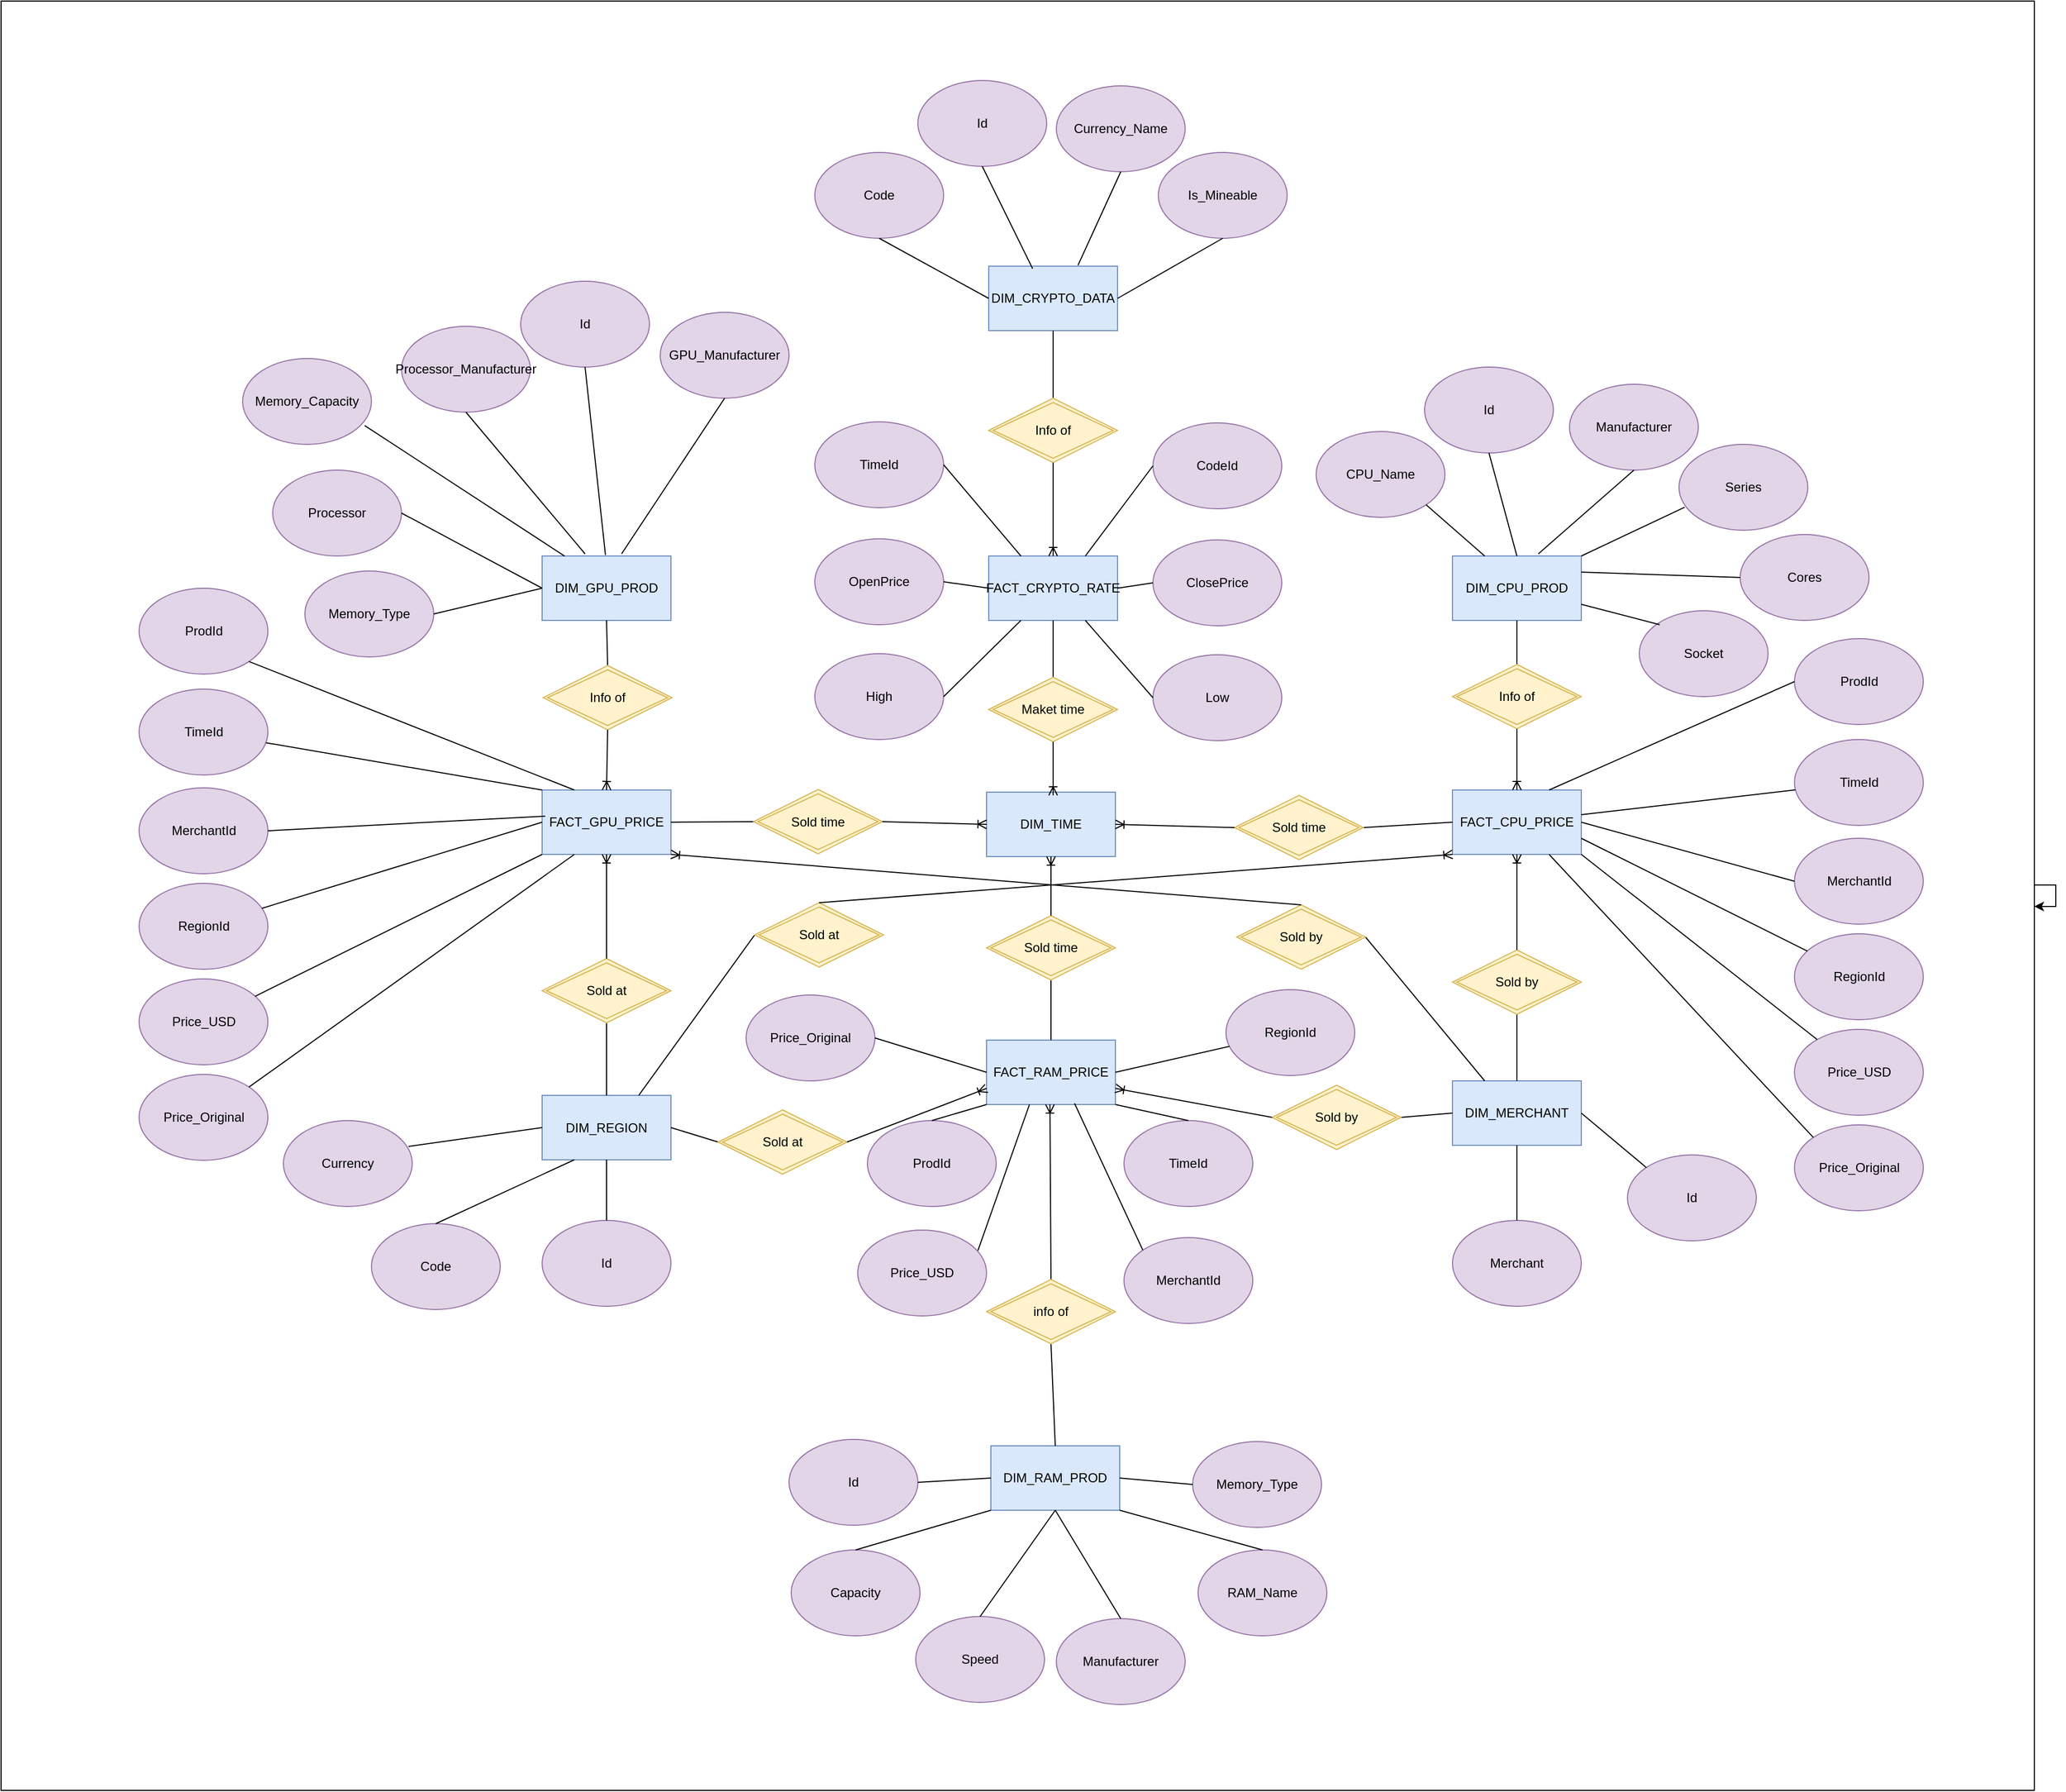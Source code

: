 <mxfile version="22.1.18" type="device">
  <diagram id="DqYzlufS6L05BAY4ZZaQ" name="Trang-1">
    <mxGraphModel dx="5430" dy="2600" grid="0" gridSize="10" guides="1" tooltips="1" connect="1" arrows="1" fold="1" page="1" pageScale="1" pageWidth="827" pageHeight="1169" math="0" shadow="0">
      <root>
        <mxCell id="0" />
        <mxCell id="1" parent="0" />
        <mxCell id="gobcyFSzfgee4W-6EVYG-338" value="" style="rounded=0;whiteSpace=wrap;html=1;" vertex="1" parent="1">
          <mxGeometry x="-2158" y="-495" width="1894" height="1667" as="geometry" />
        </mxCell>
        <mxCell id="gobcyFSzfgee4W-6EVYG-339" value="DIM_TIME" style="rounded=0;whiteSpace=wrap;html=1;fillColor=#dae8fc;strokeColor=#6c8ebf;" vertex="1" parent="1">
          <mxGeometry x="-1240" y="242" width="120" height="60" as="geometry" />
        </mxCell>
        <mxCell id="gobcyFSzfgee4W-6EVYG-340" value="FACT_CPU_PRICE" style="rounded=0;whiteSpace=wrap;html=1;fillColor=#dae8fc;strokeColor=#6c8ebf;" vertex="1" parent="1">
          <mxGeometry x="-806" y="240" width="120" height="60" as="geometry" />
        </mxCell>
        <mxCell id="gobcyFSzfgee4W-6EVYG-341" value="DIM_REGION" style="rounded=0;whiteSpace=wrap;html=1;fillColor=#dae8fc;strokeColor=#6c8ebf;" vertex="1" parent="1">
          <mxGeometry x="-1654" y="524.5" width="120" height="60" as="geometry" />
        </mxCell>
        <mxCell id="gobcyFSzfgee4W-6EVYG-342" value="DIM_CPU_PROD" style="rounded=0;whiteSpace=wrap;html=1;fillColor=#dae8fc;strokeColor=#6c8ebf;" vertex="1" parent="1">
          <mxGeometry x="-806" y="22" width="120" height="60" as="geometry" />
        </mxCell>
        <mxCell id="gobcyFSzfgee4W-6EVYG-343" value="FACT_GPU_PRICE" style="rounded=0;whiteSpace=wrap;html=1;fillColor=#dae8fc;strokeColor=#6c8ebf;" vertex="1" parent="1">
          <mxGeometry x="-1654" y="240" width="120" height="60" as="geometry" />
        </mxCell>
        <mxCell id="gobcyFSzfgee4W-6EVYG-344" value="DIM_GPU_PROD" style="rounded=0;whiteSpace=wrap;html=1;fillColor=#dae8fc;strokeColor=#6c8ebf;" vertex="1" parent="1">
          <mxGeometry x="-1654" y="22" width="120" height="60" as="geometry" />
        </mxCell>
        <mxCell id="gobcyFSzfgee4W-6EVYG-345" value="DIM_RAM_PROD" style="rounded=0;whiteSpace=wrap;html=1;fillColor=#dae8fc;strokeColor=#6c8ebf;" vertex="1" parent="1">
          <mxGeometry x="-1236" y="851" width="120" height="60" as="geometry" />
        </mxCell>
        <mxCell id="gobcyFSzfgee4W-6EVYG-346" value="FACT_RAM_PRICE" style="rounded=0;whiteSpace=wrap;html=1;fillColor=#dae8fc;strokeColor=#6c8ebf;" vertex="1" parent="1">
          <mxGeometry x="-1240" y="473" width="120" height="60" as="geometry" />
        </mxCell>
        <mxCell id="gobcyFSzfgee4W-6EVYG-347" value="DIM_MERCHANT" style="rounded=0;whiteSpace=wrap;html=1;fillColor=#dae8fc;strokeColor=#6c8ebf;" vertex="1" parent="1">
          <mxGeometry x="-806" y="511" width="120" height="60" as="geometry" />
        </mxCell>
        <mxCell id="gobcyFSzfgee4W-6EVYG-348" value="DIM_CRYPTO_DATA" style="rounded=0;whiteSpace=wrap;html=1;fillColor=#dae8fc;strokeColor=#6c8ebf;" vertex="1" parent="1">
          <mxGeometry x="-1238" y="-248" width="120" height="60" as="geometry" />
        </mxCell>
        <mxCell id="gobcyFSzfgee4W-6EVYG-349" value="FACT_CRYPTO_RATE" style="rounded=0;whiteSpace=wrap;html=1;fillColor=#dae8fc;strokeColor=#6c8ebf;" vertex="1" parent="1">
          <mxGeometry x="-1238" y="22" width="120" height="60" as="geometry" />
        </mxCell>
        <mxCell id="gobcyFSzfgee4W-6EVYG-350" value="ProdId" style="ellipse;whiteSpace=wrap;html=1;fillColor=#e1d5e7;strokeColor=#9673a6;" vertex="1" parent="1">
          <mxGeometry x="-1351" y="548" width="120" height="80" as="geometry" />
        </mxCell>
        <mxCell id="gobcyFSzfgee4W-6EVYG-351" value="TimeId" style="ellipse;whiteSpace=wrap;html=1;fillColor=#e1d5e7;strokeColor=#9673a6;" vertex="1" parent="1">
          <mxGeometry x="-1112" y="548" width="120" height="80" as="geometry" />
        </mxCell>
        <mxCell id="gobcyFSzfgee4W-6EVYG-352" value="Price_Original" style="ellipse;whiteSpace=wrap;html=1;fillColor=#e1d5e7;strokeColor=#9673a6;" vertex="1" parent="1">
          <mxGeometry x="-1464" y="431" width="120" height="80" as="geometry" />
        </mxCell>
        <mxCell id="gobcyFSzfgee4W-6EVYG-353" value="Price_USD" style="ellipse;whiteSpace=wrap;html=1;fillColor=#e1d5e7;strokeColor=#9673a6;" vertex="1" parent="1">
          <mxGeometry x="-1360" y="650" width="120" height="80" as="geometry" />
        </mxCell>
        <mxCell id="gobcyFSzfgee4W-6EVYG-354" value="MerchantId" style="ellipse;whiteSpace=wrap;html=1;fillColor=#e1d5e7;strokeColor=#9673a6;" vertex="1" parent="1">
          <mxGeometry x="-1112" y="657" width="120" height="80" as="geometry" />
        </mxCell>
        <mxCell id="gobcyFSzfgee4W-6EVYG-355" value="RegionId" style="ellipse;whiteSpace=wrap;html=1;fillColor=#e1d5e7;strokeColor=#9673a6;" vertex="1" parent="1">
          <mxGeometry x="-1017" y="426" width="120" height="80" as="geometry" />
        </mxCell>
        <mxCell id="gobcyFSzfgee4W-6EVYG-356" value="" style="endArrow=none;html=1;rounded=0;exitX=0.5;exitY=0;exitDx=0;exitDy=0;entryX=0;entryY=1;entryDx=0;entryDy=0;" edge="1" parent="1" source="gobcyFSzfgee4W-6EVYG-350" target="gobcyFSzfgee4W-6EVYG-346">
          <mxGeometry width="50" height="50" relative="1" as="geometry">
            <mxPoint x="-1280" y="559" as="sourcePoint" />
            <mxPoint x="-1230" y="509" as="targetPoint" />
          </mxGeometry>
        </mxCell>
        <mxCell id="gobcyFSzfgee4W-6EVYG-357" value="" style="endArrow=none;html=1;rounded=0;exitX=1;exitY=0.5;exitDx=0;exitDy=0;entryX=0;entryY=0.5;entryDx=0;entryDy=0;" edge="1" parent="1" source="gobcyFSzfgee4W-6EVYG-352" target="gobcyFSzfgee4W-6EVYG-346">
          <mxGeometry width="50" height="50" relative="1" as="geometry">
            <mxPoint x="-1281" y="558" as="sourcePoint" />
            <mxPoint x="-1230" y="543" as="targetPoint" />
          </mxGeometry>
        </mxCell>
        <mxCell id="gobcyFSzfgee4W-6EVYG-358" value="" style="endArrow=none;html=1;rounded=0;exitX=0.5;exitY=0;exitDx=0;exitDy=0;entryX=1;entryY=1;entryDx=0;entryDy=0;" edge="1" parent="1" source="gobcyFSzfgee4W-6EVYG-351" target="gobcyFSzfgee4W-6EVYG-346">
          <mxGeometry width="50" height="50" relative="1" as="geometry">
            <mxPoint x="-1271" y="568" as="sourcePoint" />
            <mxPoint x="-1220" y="553" as="targetPoint" />
          </mxGeometry>
        </mxCell>
        <mxCell id="gobcyFSzfgee4W-6EVYG-359" value="" style="endArrow=none;html=1;rounded=0;entryX=1;entryY=0.5;entryDx=0;entryDy=0;" edge="1" parent="1" source="gobcyFSzfgee4W-6EVYG-355" target="gobcyFSzfgee4W-6EVYG-346">
          <mxGeometry width="50" height="50" relative="1" as="geometry">
            <mxPoint x="-1261" y="578" as="sourcePoint" />
            <mxPoint x="-1210" y="563" as="targetPoint" />
          </mxGeometry>
        </mxCell>
        <mxCell id="gobcyFSzfgee4W-6EVYG-360" value="" style="endArrow=none;html=1;rounded=0;exitX=0.933;exitY=0.238;exitDx=0;exitDy=0;entryX=0.333;entryY=1;entryDx=0;entryDy=0;exitPerimeter=0;entryPerimeter=0;" edge="1" parent="1" source="gobcyFSzfgee4W-6EVYG-353" target="gobcyFSzfgee4W-6EVYG-346">
          <mxGeometry width="50" height="50" relative="1" as="geometry">
            <mxPoint x="-1251" y="588" as="sourcePoint" />
            <mxPoint x="-1200" y="573" as="targetPoint" />
          </mxGeometry>
        </mxCell>
        <mxCell id="gobcyFSzfgee4W-6EVYG-361" value="" style="endArrow=none;html=1;rounded=0;exitX=0;exitY=0;exitDx=0;exitDy=0;entryX=0.683;entryY=0.983;entryDx=0;entryDy=0;entryPerimeter=0;" edge="1" parent="1" source="gobcyFSzfgee4W-6EVYG-354" target="gobcyFSzfgee4W-6EVYG-346">
          <mxGeometry width="50" height="50" relative="1" as="geometry">
            <mxPoint x="-1241" y="598" as="sourcePoint" />
            <mxPoint x="-1190" y="583" as="targetPoint" />
          </mxGeometry>
        </mxCell>
        <mxCell id="gobcyFSzfgee4W-6EVYG-362" value="Id" style="ellipse;whiteSpace=wrap;html=1;fillColor=#e1d5e7;strokeColor=#9673a6;" vertex="1" parent="1">
          <mxGeometry x="-1424" y="845" width="120" height="80" as="geometry" />
        </mxCell>
        <mxCell id="gobcyFSzfgee4W-6EVYG-363" value="Capacity" style="ellipse;whiteSpace=wrap;html=1;fillColor=#e1d5e7;strokeColor=#9673a6;" vertex="1" parent="1">
          <mxGeometry x="-1422" y="948" width="120" height="80" as="geometry" />
        </mxCell>
        <mxCell id="gobcyFSzfgee4W-6EVYG-364" value="Speed" style="ellipse;whiteSpace=wrap;html=1;fillColor=#e1d5e7;strokeColor=#9673a6;" vertex="1" parent="1">
          <mxGeometry x="-1306" y="1010" width="120" height="80" as="geometry" />
        </mxCell>
        <mxCell id="gobcyFSzfgee4W-6EVYG-365" value="Manufacturer" style="ellipse;whiteSpace=wrap;html=1;fillColor=#e1d5e7;strokeColor=#9673a6;" vertex="1" parent="1">
          <mxGeometry x="-1175" y="1012" width="120" height="80" as="geometry" />
        </mxCell>
        <mxCell id="gobcyFSzfgee4W-6EVYG-366" value="Memory_Type" style="ellipse;whiteSpace=wrap;html=1;fillColor=#e1d5e7;strokeColor=#9673a6;" vertex="1" parent="1">
          <mxGeometry x="-1048" y="847" width="120" height="80" as="geometry" />
        </mxCell>
        <mxCell id="gobcyFSzfgee4W-6EVYG-367" value="RAM_Name" style="ellipse;whiteSpace=wrap;html=1;fillColor=#e1d5e7;strokeColor=#9673a6;" vertex="1" parent="1">
          <mxGeometry x="-1043" y="948" width="120" height="80" as="geometry" />
        </mxCell>
        <mxCell id="gobcyFSzfgee4W-6EVYG-368" value="" style="endArrow=none;html=1;rounded=0;exitX=1;exitY=0.5;exitDx=0;exitDy=0;entryX=0;entryY=0.5;entryDx=0;entryDy=0;" edge="1" parent="1" source="gobcyFSzfgee4W-6EVYG-362" target="gobcyFSzfgee4W-6EVYG-345">
          <mxGeometry width="50" height="50" relative="1" as="geometry">
            <mxPoint x="-1305" y="916" as="sourcePoint" />
            <mxPoint x="-1255" y="866" as="targetPoint" />
          </mxGeometry>
        </mxCell>
        <mxCell id="gobcyFSzfgee4W-6EVYG-369" value="" style="endArrow=none;html=1;rounded=0;exitX=1;exitY=0.5;exitDx=0;exitDy=0;entryX=0;entryY=0.5;entryDx=0;entryDy=0;" edge="1" parent="1" source="gobcyFSzfgee4W-6EVYG-345" target="gobcyFSzfgee4W-6EVYG-366">
          <mxGeometry width="50" height="50" relative="1" as="geometry">
            <mxPoint x="-1294" y="895" as="sourcePoint" />
            <mxPoint x="-1226" y="891" as="targetPoint" />
          </mxGeometry>
        </mxCell>
        <mxCell id="gobcyFSzfgee4W-6EVYG-370" value="" style="endArrow=none;html=1;rounded=0;exitX=1;exitY=1;exitDx=0;exitDy=0;entryX=0.5;entryY=0;entryDx=0;entryDy=0;" edge="1" parent="1" source="gobcyFSzfgee4W-6EVYG-345" target="gobcyFSzfgee4W-6EVYG-367">
          <mxGeometry width="50" height="50" relative="1" as="geometry">
            <mxPoint x="-1106" y="891" as="sourcePoint" />
            <mxPoint x="-1038" y="897" as="targetPoint" />
          </mxGeometry>
        </mxCell>
        <mxCell id="gobcyFSzfgee4W-6EVYG-371" value="" style="endArrow=none;html=1;rounded=0;exitX=0;exitY=1;exitDx=0;exitDy=0;entryX=0.5;entryY=0;entryDx=0;entryDy=0;" edge="1" parent="1" source="gobcyFSzfgee4W-6EVYG-345" target="gobcyFSzfgee4W-6EVYG-363">
          <mxGeometry width="50" height="50" relative="1" as="geometry">
            <mxPoint x="-1096" y="901" as="sourcePoint" />
            <mxPoint x="-1028" y="907" as="targetPoint" />
          </mxGeometry>
        </mxCell>
        <mxCell id="gobcyFSzfgee4W-6EVYG-372" value="" style="endArrow=none;html=1;rounded=0;exitX=0.5;exitY=0;exitDx=0;exitDy=0;entryX=0.5;entryY=1;entryDx=0;entryDy=0;" edge="1" parent="1" source="gobcyFSzfgee4W-6EVYG-364" target="gobcyFSzfgee4W-6EVYG-345">
          <mxGeometry width="50" height="50" relative="1" as="geometry">
            <mxPoint x="-1086" y="911" as="sourcePoint" />
            <mxPoint x="-1018" y="917" as="targetPoint" />
          </mxGeometry>
        </mxCell>
        <mxCell id="gobcyFSzfgee4W-6EVYG-373" value="" style="endArrow=none;html=1;rounded=0;exitX=0.5;exitY=1;exitDx=0;exitDy=0;entryX=0.5;entryY=0;entryDx=0;entryDy=0;" edge="1" parent="1" source="gobcyFSzfgee4W-6EVYG-345" target="gobcyFSzfgee4W-6EVYG-365">
          <mxGeometry width="50" height="50" relative="1" as="geometry">
            <mxPoint x="-1076" y="921" as="sourcePoint" />
            <mxPoint x="-1008" y="927" as="targetPoint" />
          </mxGeometry>
        </mxCell>
        <mxCell id="gobcyFSzfgee4W-6EVYG-374" value="" style="fontSize=12;html=1;endArrow=ERoneToMany;rounded=0;exitX=0.5;exitY=0;exitDx=0;exitDy=0;entryX=0.492;entryY=1;entryDx=0;entryDy=0;entryPerimeter=0;" edge="1" parent="1" source="gobcyFSzfgee4W-6EVYG-376" target="gobcyFSzfgee4W-6EVYG-346">
          <mxGeometry width="100" height="100" relative="1" as="geometry">
            <mxPoint x="-1181.5" y="684" as="sourcePoint" />
            <mxPoint x="-1181" y="539" as="targetPoint" />
          </mxGeometry>
        </mxCell>
        <mxCell id="gobcyFSzfgee4W-6EVYG-375" value="" style="endArrow=none;html=1;rounded=0;exitX=0.5;exitY=0;exitDx=0;exitDy=0;entryX=0.5;entryY=1;entryDx=0;entryDy=0;" edge="1" parent="1" source="gobcyFSzfgee4W-6EVYG-345" target="gobcyFSzfgee4W-6EVYG-376">
          <mxGeometry width="50" height="50" relative="1" as="geometry">
            <mxPoint x="-1294" y="895" as="sourcePoint" />
            <mxPoint x="-1181.5" y="764" as="targetPoint" />
          </mxGeometry>
        </mxCell>
        <mxCell id="gobcyFSzfgee4W-6EVYG-376" value="info of" style="shape=rhombus;double=1;perimeter=rhombusPerimeter;whiteSpace=wrap;html=1;align=center;fillColor=#fff2cc;strokeColor=#d6b656;" vertex="1" parent="1">
          <mxGeometry x="-1240" y="696" width="120" height="60" as="geometry" />
        </mxCell>
        <mxCell id="gobcyFSzfgee4W-6EVYG-377" value="Id" style="ellipse;whiteSpace=wrap;html=1;fillColor=#e1d5e7;strokeColor=#9673a6;" vertex="1" parent="1">
          <mxGeometry x="-643" y="580" width="120" height="80" as="geometry" />
        </mxCell>
        <mxCell id="gobcyFSzfgee4W-6EVYG-378" value="Merchant" style="ellipse;whiteSpace=wrap;html=1;fillColor=#e1d5e7;strokeColor=#9673a6;" vertex="1" parent="1">
          <mxGeometry x="-806" y="641" width="120" height="80" as="geometry" />
        </mxCell>
        <mxCell id="gobcyFSzfgee4W-6EVYG-379" value="Id" style="ellipse;whiteSpace=wrap;html=1;fillColor=#e1d5e7;strokeColor=#9673a6;" vertex="1" parent="1">
          <mxGeometry x="-1304" y="-421" width="120" height="80" as="geometry" />
        </mxCell>
        <mxCell id="gobcyFSzfgee4W-6EVYG-380" value="" style="endArrow=none;html=1;rounded=0;exitX=0.5;exitY=0;exitDx=0;exitDy=0;entryX=0.5;entryY=1;entryDx=0;entryDy=0;" edge="1" parent="1" source="gobcyFSzfgee4W-6EVYG-378" target="gobcyFSzfgee4W-6EVYG-347">
          <mxGeometry width="50" height="50" relative="1" as="geometry">
            <mxPoint x="-599" y="679" as="sourcePoint" />
            <mxPoint x="-663" y="542" as="targetPoint" />
          </mxGeometry>
        </mxCell>
        <mxCell id="gobcyFSzfgee4W-6EVYG-381" value="" style="endArrow=none;html=1;rounded=0;exitX=0;exitY=0;exitDx=0;exitDy=0;entryX=1;entryY=0.5;entryDx=0;entryDy=0;" edge="1" parent="1" source="gobcyFSzfgee4W-6EVYG-377" target="gobcyFSzfgee4W-6EVYG-347">
          <mxGeometry width="50" height="50" relative="1" as="geometry">
            <mxPoint x="-629" y="434" as="sourcePoint" />
            <mxPoint x="-693" y="297" as="targetPoint" />
          </mxGeometry>
        </mxCell>
        <mxCell id="gobcyFSzfgee4W-6EVYG-382" value="" style="endArrow=none;html=1;rounded=0;exitX=0;exitY=0.5;exitDx=0;exitDy=0;entryX=1;entryY=0.5;entryDx=0;entryDy=0;" edge="1" parent="1" source="gobcyFSzfgee4W-6EVYG-347" target="gobcyFSzfgee4W-6EVYG-383">
          <mxGeometry width="50" height="50" relative="1" as="geometry">
            <mxPoint x="-833" y="690" as="sourcePoint" />
            <mxPoint x="-837" y="595" as="targetPoint" />
          </mxGeometry>
        </mxCell>
        <mxCell id="gobcyFSzfgee4W-6EVYG-383" value="Sold by" style="shape=rhombus;double=1;perimeter=rhombusPerimeter;whiteSpace=wrap;html=1;align=center;fillColor=#fff2cc;strokeColor=#d6b656;" vertex="1" parent="1">
          <mxGeometry x="-974" y="515" width="120" height="60" as="geometry" />
        </mxCell>
        <mxCell id="gobcyFSzfgee4W-6EVYG-384" value="" style="fontSize=12;html=1;endArrow=ERoneToMany;rounded=0;exitX=0;exitY=0.5;exitDx=0;exitDy=0;entryX=1;entryY=0.75;entryDx=0;entryDy=0;" edge="1" parent="1" source="gobcyFSzfgee4W-6EVYG-383" target="gobcyFSzfgee4W-6EVYG-346">
          <mxGeometry width="100" height="100" relative="1" as="geometry">
            <mxPoint x="-1009" y="674" as="sourcePoint" />
            <mxPoint x="-1010" y="511" as="targetPoint" />
          </mxGeometry>
        </mxCell>
        <mxCell id="gobcyFSzfgee4W-6EVYG-385" value="" style="endArrow=none;html=1;rounded=0;exitX=0.5;exitY=0;exitDx=0;exitDy=0;entryX=0.5;entryY=1;entryDx=0;entryDy=0;" edge="1" parent="1" source="gobcyFSzfgee4W-6EVYG-347" target="gobcyFSzfgee4W-6EVYG-386">
          <mxGeometry width="50" height="50" relative="1" as="geometry">
            <mxPoint x="-703" y="486" as="sourcePoint" />
            <mxPoint x="-691" y="473" as="targetPoint" />
          </mxGeometry>
        </mxCell>
        <mxCell id="gobcyFSzfgee4W-6EVYG-386" value="Sold by" style="shape=rhombus;double=1;perimeter=rhombusPerimeter;whiteSpace=wrap;html=1;align=center;fillColor=#fff2cc;strokeColor=#d6b656;" vertex="1" parent="1">
          <mxGeometry x="-806" y="389" width="120" height="60" as="geometry" />
        </mxCell>
        <mxCell id="gobcyFSzfgee4W-6EVYG-387" value="" style="fontSize=12;html=1;endArrow=ERoneToMany;rounded=0;exitX=0.5;exitY=0;exitDx=0;exitDy=0;entryX=0.5;entryY=1;entryDx=0;entryDy=0;" edge="1" parent="1" source="gobcyFSzfgee4W-6EVYG-386" target="gobcyFSzfgee4W-6EVYG-340">
          <mxGeometry width="100" height="100" relative="1" as="geometry">
            <mxPoint x="-863" y="552" as="sourcePoint" />
            <mxPoint x="-974" y="396" as="targetPoint" />
          </mxGeometry>
        </mxCell>
        <mxCell id="gobcyFSzfgee4W-6EVYG-388" value="" style="endArrow=none;html=1;rounded=0;exitX=1;exitY=0.5;exitDx=0;exitDy=0;entryX=0;entryY=0.5;entryDx=0;entryDy=0;" edge="1" parent="1" source="gobcyFSzfgee4W-6EVYG-341" target="gobcyFSzfgee4W-6EVYG-389">
          <mxGeometry width="50" height="50" relative="1" as="geometry">
            <mxPoint x="-1491.5" y="648.5" as="sourcePoint" />
            <mxPoint x="-1383.5" y="607.5" as="targetPoint" />
          </mxGeometry>
        </mxCell>
        <mxCell id="gobcyFSzfgee4W-6EVYG-389" value="Sold at" style="shape=rhombus;double=1;perimeter=rhombusPerimeter;whiteSpace=wrap;html=1;align=center;fillColor=#fff2cc;strokeColor=#d6b656;" vertex="1" parent="1">
          <mxGeometry x="-1490" y="538" width="120" height="60" as="geometry" />
        </mxCell>
        <mxCell id="gobcyFSzfgee4W-6EVYG-390" value="" style="fontSize=12;html=1;endArrow=ERoneToMany;rounded=0;exitX=1;exitY=0.5;exitDx=0;exitDy=0;entryX=0;entryY=0.75;entryDx=0;entryDy=0;" edge="1" parent="1" source="gobcyFSzfgee4W-6EVYG-389" target="gobcyFSzfgee4W-6EVYG-346">
          <mxGeometry width="100" height="100" relative="1" as="geometry">
            <mxPoint x="-1555.5" y="686.5" as="sourcePoint" />
            <mxPoint x="-1191.5" y="611.5" as="targetPoint" />
          </mxGeometry>
        </mxCell>
        <mxCell id="gobcyFSzfgee4W-6EVYG-391" value="" style="endArrow=none;html=1;rounded=0;exitX=0.5;exitY=0;exitDx=0;exitDy=0;entryX=0.5;entryY=1;entryDx=0;entryDy=0;" edge="1" parent="1" source="gobcyFSzfgee4W-6EVYG-341" target="gobcyFSzfgee4W-6EVYG-392">
          <mxGeometry width="50" height="50" relative="1" as="geometry">
            <mxPoint x="-1660" y="416" as="sourcePoint" />
            <mxPoint x="-1503.5" y="468.5" as="targetPoint" />
          </mxGeometry>
        </mxCell>
        <mxCell id="gobcyFSzfgee4W-6EVYG-392" value="Sold at" style="shape=rhombus;double=1;perimeter=rhombusPerimeter;whiteSpace=wrap;html=1;align=center;fillColor=#fff2cc;strokeColor=#d6b656;" vertex="1" parent="1">
          <mxGeometry x="-1654" y="397" width="120" height="60" as="geometry" />
        </mxCell>
        <mxCell id="gobcyFSzfgee4W-6EVYG-393" value="" style="fontSize=12;html=1;endArrow=ERoneToMany;rounded=0;exitX=0.5;exitY=0;exitDx=0;exitDy=0;entryX=0.5;entryY=1;entryDx=0;entryDy=0;" edge="1" parent="1" source="gobcyFSzfgee4W-6EVYG-392" target="gobcyFSzfgee4W-6EVYG-343">
          <mxGeometry width="100" height="100" relative="1" as="geometry">
            <mxPoint x="-1675.5" y="547.5" as="sourcePoint" />
            <mxPoint x="-1360" y="379" as="targetPoint" />
          </mxGeometry>
        </mxCell>
        <mxCell id="gobcyFSzfgee4W-6EVYG-394" value="" style="endArrow=none;html=1;rounded=0;exitX=0.5;exitY=0;exitDx=0;exitDy=0;entryX=0.5;entryY=1;entryDx=0;entryDy=0;" edge="1" parent="1" source="gobcyFSzfgee4W-6EVYG-346" target="gobcyFSzfgee4W-6EVYG-395">
          <mxGeometry width="50" height="50" relative="1" as="geometry">
            <mxPoint x="-1157" y="483" as="sourcePoint" />
            <mxPoint x="-1209.5" y="408.5" as="targetPoint" />
          </mxGeometry>
        </mxCell>
        <mxCell id="gobcyFSzfgee4W-6EVYG-395" value="Sold time" style="shape=rhombus;double=1;perimeter=rhombusPerimeter;whiteSpace=wrap;html=1;align=center;fillColor=#fff2cc;strokeColor=#d6b656;" vertex="1" parent="1">
          <mxGeometry x="-1240" y="357" width="120" height="60" as="geometry" />
        </mxCell>
        <mxCell id="gobcyFSzfgee4W-6EVYG-396" value="" style="fontSize=12;html=1;endArrow=ERoneToMany;rounded=0;exitX=0.5;exitY=0;exitDx=0;exitDy=0;entryX=0.5;entryY=1;entryDx=0;entryDy=0;" edge="1" parent="1" source="gobcyFSzfgee4W-6EVYG-395" target="gobcyFSzfgee4W-6EVYG-339">
          <mxGeometry width="100" height="100" relative="1" as="geometry">
            <mxPoint x="-1381.5" y="487.5" as="sourcePoint" />
            <mxPoint x="-1300" y="272" as="targetPoint" />
          </mxGeometry>
        </mxCell>
        <mxCell id="gobcyFSzfgee4W-6EVYG-397" value="" style="endArrow=none;html=1;rounded=0;exitX=1;exitY=0.5;exitDx=0;exitDy=0;entryX=0;entryY=0.5;entryDx=0;entryDy=0;" edge="1" parent="1" source="gobcyFSzfgee4W-6EVYG-343" target="gobcyFSzfgee4W-6EVYG-398">
          <mxGeometry width="50" height="50" relative="1" as="geometry">
            <mxPoint x="-1397" y="355.5" as="sourcePoint" />
            <mxPoint x="-1426.5" y="291" as="targetPoint" />
          </mxGeometry>
        </mxCell>
        <mxCell id="gobcyFSzfgee4W-6EVYG-398" value="Sold time" style="shape=rhombus;double=1;perimeter=rhombusPerimeter;whiteSpace=wrap;html=1;align=center;fillColor=#fff2cc;strokeColor=#d6b656;" vertex="1" parent="1">
          <mxGeometry x="-1457" y="239.5" width="120" height="60" as="geometry" />
        </mxCell>
        <mxCell id="gobcyFSzfgee4W-6EVYG-399" value="" style="fontSize=12;html=1;endArrow=ERoneToMany;rounded=0;exitX=1;exitY=0.5;exitDx=0;exitDy=0;entryX=0;entryY=0.5;entryDx=0;entryDy=0;" edge="1" parent="1" source="gobcyFSzfgee4W-6EVYG-398" target="gobcyFSzfgee4W-6EVYG-339">
          <mxGeometry width="100" height="100" relative="1" as="geometry">
            <mxPoint x="-1598.5" y="370" as="sourcePoint" />
            <mxPoint x="-1397" y="184.5" as="targetPoint" />
          </mxGeometry>
        </mxCell>
        <mxCell id="gobcyFSzfgee4W-6EVYG-400" value="" style="endArrow=none;html=1;rounded=0;entryX=1;entryY=0.5;entryDx=0;entryDy=0;exitX=0;exitY=0.5;exitDx=0;exitDy=0;" edge="1" parent="1" source="gobcyFSzfgee4W-6EVYG-340" target="gobcyFSzfgee4W-6EVYG-401">
          <mxGeometry width="50" height="50" relative="1" as="geometry">
            <mxPoint x="-868" y="319" as="sourcePoint" />
            <mxPoint x="-970.5" y="296.5" as="targetPoint" />
          </mxGeometry>
        </mxCell>
        <mxCell id="gobcyFSzfgee4W-6EVYG-401" value="Sold time" style="shape=rhombus;double=1;perimeter=rhombusPerimeter;whiteSpace=wrap;html=1;align=center;fillColor=#fff2cc;strokeColor=#d6b656;" vertex="1" parent="1">
          <mxGeometry x="-1009" y="245" width="120" height="60" as="geometry" />
        </mxCell>
        <mxCell id="gobcyFSzfgee4W-6EVYG-402" value="" style="fontSize=12;html=1;endArrow=ERoneToMany;rounded=0;exitX=0;exitY=0.5;exitDx=0;exitDy=0;entryX=1;entryY=0.5;entryDx=0;entryDy=0;" edge="1" parent="1" source="gobcyFSzfgee4W-6EVYG-401" target="gobcyFSzfgee4W-6EVYG-339">
          <mxGeometry width="100" height="100" relative="1" as="geometry">
            <mxPoint x="-1142.5" y="375.5" as="sourcePoint" />
            <mxPoint x="-784" y="277.5" as="targetPoint" />
          </mxGeometry>
        </mxCell>
        <mxCell id="gobcyFSzfgee4W-6EVYG-403" value="" style="endArrow=none;html=1;rounded=0;exitX=0.5;exitY=1;exitDx=0;exitDy=0;entryX=0.5;entryY=0;entryDx=0;entryDy=0;" edge="1" parent="1" source="gobcyFSzfgee4W-6EVYG-349" target="gobcyFSzfgee4W-6EVYG-404">
          <mxGeometry width="50" height="50" relative="1" as="geometry">
            <mxPoint x="-1404" y="146.5" as="sourcePoint" />
            <mxPoint x="-1296.5" y="167.5" as="targetPoint" />
          </mxGeometry>
        </mxCell>
        <mxCell id="gobcyFSzfgee4W-6EVYG-404" value="Maket time" style="shape=rhombus;double=1;perimeter=rhombusPerimeter;whiteSpace=wrap;html=1;align=center;fillColor=#fff2cc;strokeColor=#d6b656;" vertex="1" parent="1">
          <mxGeometry x="-1238" y="135" width="120" height="60" as="geometry" />
        </mxCell>
        <mxCell id="gobcyFSzfgee4W-6EVYG-405" value="" style="fontSize=12;html=1;endArrow=ERoneToMany;rounded=0;exitX=0.5;exitY=1;exitDx=0;exitDy=0;entryX=0.5;entryY=0;entryDx=0;entryDy=0;" edge="1" parent="1" source="gobcyFSzfgee4W-6EVYG-404">
          <mxGeometry width="100" height="100" relative="1" as="geometry">
            <mxPoint x="-1468.5" y="246.5" as="sourcePoint" />
            <mxPoint x="-1178" y="245" as="targetPoint" />
          </mxGeometry>
        </mxCell>
        <mxCell id="gobcyFSzfgee4W-6EVYG-406" value="" style="endArrow=none;html=1;rounded=0;exitX=0.5;exitY=1;exitDx=0;exitDy=0;entryX=0.5;entryY=0;entryDx=0;entryDy=0;" edge="1" parent="1" source="gobcyFSzfgee4W-6EVYG-348" target="gobcyFSzfgee4W-6EVYG-407">
          <mxGeometry width="50" height="50" relative="1" as="geometry">
            <mxPoint x="-1181" y="-181" as="sourcePoint" />
            <mxPoint x="-1299.5" y="-95.5" as="targetPoint" />
          </mxGeometry>
        </mxCell>
        <mxCell id="gobcyFSzfgee4W-6EVYG-407" value="Info of" style="shape=rhombus;double=1;perimeter=rhombusPerimeter;whiteSpace=wrap;html=1;align=center;fillColor=#fff2cc;strokeColor=#d6b656;" vertex="1" parent="1">
          <mxGeometry x="-1238" y="-125" width="120" height="60" as="geometry" />
        </mxCell>
        <mxCell id="gobcyFSzfgee4W-6EVYG-408" value="" style="fontSize=12;html=1;endArrow=ERoneToMany;rounded=0;exitX=0.5;exitY=1;exitDx=0;exitDy=0;entryX=0.5;entryY=0;entryDx=0;entryDy=0;" edge="1" parent="1" source="gobcyFSzfgee4W-6EVYG-407" target="gobcyFSzfgee4W-6EVYG-349">
          <mxGeometry width="100" height="100" relative="1" as="geometry">
            <mxPoint x="-1471.5" y="-16.5" as="sourcePoint" />
            <mxPoint x="-1181" y="-18" as="targetPoint" />
          </mxGeometry>
        </mxCell>
        <mxCell id="gobcyFSzfgee4W-6EVYG-409" value="Cores" style="ellipse;whiteSpace=wrap;html=1;fillColor=#e1d5e7;strokeColor=#9673a6;" vertex="1" parent="1">
          <mxGeometry x="-538" y="2" width="120" height="80" as="geometry" />
        </mxCell>
        <mxCell id="gobcyFSzfgee4W-6EVYG-410" value="" style="endArrow=none;html=1;rounded=0;exitX=0.5;exitY=1;exitDx=0;exitDy=0;entryX=0.5;entryY=0;entryDx=0;entryDy=0;" edge="1" parent="1" source="gobcyFSzfgee4W-6EVYG-344" target="gobcyFSzfgee4W-6EVYG-411">
          <mxGeometry width="50" height="50" relative="1" as="geometry">
            <mxPoint x="-1459" y="-3" as="sourcePoint" />
            <mxPoint x="-1580.5" y="89.5" as="targetPoint" />
          </mxGeometry>
        </mxCell>
        <mxCell id="gobcyFSzfgee4W-6EVYG-411" value="Info of" style="shape=rhombus;double=1;perimeter=rhombusPerimeter;whiteSpace=wrap;html=1;align=center;fillColor=#fff2cc;strokeColor=#d6b656;" vertex="1" parent="1">
          <mxGeometry x="-1653" y="124" width="120" height="60" as="geometry" />
        </mxCell>
        <mxCell id="gobcyFSzfgee4W-6EVYG-412" value="" style="fontSize=12;html=1;endArrow=ERoneToMany;rounded=0;exitX=0.5;exitY=1;exitDx=0;exitDy=0;entryX=0.5;entryY=0;entryDx=0;entryDy=0;" edge="1" parent="1" source="gobcyFSzfgee4W-6EVYG-411" target="gobcyFSzfgee4W-6EVYG-343">
          <mxGeometry width="100" height="100" relative="1" as="geometry">
            <mxPoint x="-1752.5" y="168.5" as="sourcePoint" />
            <mxPoint x="-1459" y="207" as="targetPoint" />
          </mxGeometry>
        </mxCell>
        <mxCell id="gobcyFSzfgee4W-6EVYG-413" value="" style="endArrow=none;html=1;rounded=0;exitX=0.5;exitY=1;exitDx=0;exitDy=0;entryX=0.5;entryY=0;entryDx=0;entryDy=0;" edge="1" parent="1" source="gobcyFSzfgee4W-6EVYG-342" target="gobcyFSzfgee4W-6EVYG-414">
          <mxGeometry width="50" height="50" relative="1" as="geometry">
            <mxPoint x="-752" y="60" as="sourcePoint" />
            <mxPoint x="-873.5" y="152.5" as="targetPoint" />
          </mxGeometry>
        </mxCell>
        <mxCell id="gobcyFSzfgee4W-6EVYG-414" value="Info of" style="shape=rhombus;double=1;perimeter=rhombusPerimeter;whiteSpace=wrap;html=1;align=center;fillColor=#fff2cc;strokeColor=#d6b656;" vertex="1" parent="1">
          <mxGeometry x="-806" y="123" width="120" height="60" as="geometry" />
        </mxCell>
        <mxCell id="gobcyFSzfgee4W-6EVYG-415" value="" style="fontSize=12;html=1;endArrow=ERoneToMany;rounded=0;exitX=0.5;exitY=1;exitDx=0;exitDy=0;entryX=0.5;entryY=0;entryDx=0;entryDy=0;" edge="1" parent="1" source="gobcyFSzfgee4W-6EVYG-414" target="gobcyFSzfgee4W-6EVYG-340">
          <mxGeometry width="100" height="100" relative="1" as="geometry">
            <mxPoint x="-1045.5" y="231.5" as="sourcePoint" />
            <mxPoint x="-752" y="270" as="targetPoint" />
          </mxGeometry>
        </mxCell>
        <mxCell id="gobcyFSzfgee4W-6EVYG-416" value="Id" style="ellipse;whiteSpace=wrap;html=1;fillColor=#e1d5e7;strokeColor=#9673a6;" vertex="1" parent="1">
          <mxGeometry x="-1654" y="641" width="120" height="80" as="geometry" />
        </mxCell>
        <mxCell id="gobcyFSzfgee4W-6EVYG-417" value="" style="endArrow=none;html=1;rounded=0;exitX=0.5;exitY=1;exitDx=0;exitDy=0;entryX=0.5;entryY=0;entryDx=0;entryDy=0;" edge="1" parent="1" source="gobcyFSzfgee4W-6EVYG-341" target="gobcyFSzfgee4W-6EVYG-416">
          <mxGeometry width="50" height="50" relative="1" as="geometry">
            <mxPoint x="-1524" y="565" as="sourcePoint" />
            <mxPoint x="-1480" y="578" as="targetPoint" />
          </mxGeometry>
        </mxCell>
        <mxCell id="gobcyFSzfgee4W-6EVYG-418" value="Code" style="ellipse;whiteSpace=wrap;html=1;fillColor=#e1d5e7;strokeColor=#9673a6;" vertex="1" parent="1">
          <mxGeometry x="-1813" y="644" width="120" height="80" as="geometry" />
        </mxCell>
        <mxCell id="gobcyFSzfgee4W-6EVYG-419" value="" style="endArrow=none;html=1;rounded=0;exitX=0.25;exitY=1;exitDx=0;exitDy=0;entryX=0.5;entryY=0;entryDx=0;entryDy=0;" edge="1" parent="1" source="gobcyFSzfgee4W-6EVYG-341" target="gobcyFSzfgee4W-6EVYG-418">
          <mxGeometry width="50" height="50" relative="1" as="geometry">
            <mxPoint x="-1753" y="588" as="sourcePoint" />
            <mxPoint x="-1639" y="581" as="targetPoint" />
          </mxGeometry>
        </mxCell>
        <mxCell id="gobcyFSzfgee4W-6EVYG-420" value="Currency" style="ellipse;whiteSpace=wrap;html=1;fillColor=#e1d5e7;strokeColor=#9673a6;" vertex="1" parent="1">
          <mxGeometry x="-1895" y="548" width="120" height="80" as="geometry" />
        </mxCell>
        <mxCell id="gobcyFSzfgee4W-6EVYG-421" value="" style="endArrow=none;html=1;rounded=0;exitX=0;exitY=0.5;exitDx=0;exitDy=0;entryX=0.971;entryY=0.301;entryDx=0;entryDy=0;entryPerimeter=0;" edge="1" parent="1" source="gobcyFSzfgee4W-6EVYG-341" target="gobcyFSzfgee4W-6EVYG-420">
          <mxGeometry width="50" height="50" relative="1" as="geometry">
            <mxPoint x="-1898" y="552" as="sourcePoint" />
            <mxPoint x="-1784" y="545" as="targetPoint" />
          </mxGeometry>
        </mxCell>
        <mxCell id="gobcyFSzfgee4W-6EVYG-422" value="Processor_Manufacturer" style="ellipse;whiteSpace=wrap;html=1;fillColor=#e1d5e7;strokeColor=#9673a6;" vertex="1" parent="1">
          <mxGeometry x="-1785" y="-192" width="120" height="80" as="geometry" />
        </mxCell>
        <mxCell id="gobcyFSzfgee4W-6EVYG-423" value="Id" style="ellipse;whiteSpace=wrap;html=1;fillColor=#e1d5e7;strokeColor=#9673a6;" vertex="1" parent="1">
          <mxGeometry x="-1674" y="-234" width="120" height="80" as="geometry" />
        </mxCell>
        <mxCell id="gobcyFSzfgee4W-6EVYG-424" value="Memory_Capacity" style="ellipse;whiteSpace=wrap;html=1;fillColor=#e1d5e7;strokeColor=#9673a6;" vertex="1" parent="1">
          <mxGeometry x="-1933" y="-162" width="120" height="80" as="geometry" />
        </mxCell>
        <mxCell id="gobcyFSzfgee4W-6EVYG-425" value="GPU_Manufacturer" style="ellipse;whiteSpace=wrap;html=1;fillColor=#e1d5e7;strokeColor=#9673a6;" vertex="1" parent="1">
          <mxGeometry x="-1544" y="-205" width="120" height="80" as="geometry" />
        </mxCell>
        <mxCell id="gobcyFSzfgee4W-6EVYG-426" value="Processor" style="ellipse;whiteSpace=wrap;html=1;fillColor=#e1d5e7;strokeColor=#9673a6;" vertex="1" parent="1">
          <mxGeometry x="-1905" y="-58" width="120" height="80" as="geometry" />
        </mxCell>
        <mxCell id="gobcyFSzfgee4W-6EVYG-427" value="Memory_Type" style="ellipse;whiteSpace=wrap;html=1;fillColor=#e1d5e7;strokeColor=#9673a6;" vertex="1" parent="1">
          <mxGeometry x="-1875" y="36" width="120" height="80" as="geometry" />
        </mxCell>
        <mxCell id="gobcyFSzfgee4W-6EVYG-428" value="" style="endArrow=none;html=1;rounded=0;exitX=0.947;exitY=0.78;exitDx=0;exitDy=0;exitPerimeter=0;entryX=0.174;entryY=0.001;entryDx=0;entryDy=0;entryPerimeter=0;" edge="1" parent="1" source="gobcyFSzfgee4W-6EVYG-424" target="gobcyFSzfgee4W-6EVYG-344">
          <mxGeometry relative="1" as="geometry">
            <mxPoint x="-1694" y="-35" as="sourcePoint" />
            <mxPoint x="-1534" y="-35" as="targetPoint" />
          </mxGeometry>
        </mxCell>
        <mxCell id="gobcyFSzfgee4W-6EVYG-429" value="" style="endArrow=none;html=1;rounded=0;exitX=0.5;exitY=1;exitDx=0;exitDy=0;" edge="1" parent="1" source="gobcyFSzfgee4W-6EVYG-425">
          <mxGeometry relative="1" as="geometry">
            <mxPoint x="-1705" y="-60" as="sourcePoint" />
            <mxPoint x="-1580" y="20" as="targetPoint" />
          </mxGeometry>
        </mxCell>
        <mxCell id="gobcyFSzfgee4W-6EVYG-430" value="" style="endArrow=none;html=1;rounded=0;exitX=0.5;exitY=1;exitDx=0;exitDy=0;" edge="1" parent="1" source="gobcyFSzfgee4W-6EVYG-423">
          <mxGeometry relative="1" as="geometry">
            <mxPoint x="-1695" y="-50" as="sourcePoint" />
            <mxPoint x="-1595" y="21" as="targetPoint" />
          </mxGeometry>
        </mxCell>
        <mxCell id="gobcyFSzfgee4W-6EVYG-431" value="" style="endArrow=none;html=1;rounded=0;exitX=0.5;exitY=1;exitDx=0;exitDy=0;" edge="1" parent="1" source="gobcyFSzfgee4W-6EVYG-422">
          <mxGeometry relative="1" as="geometry">
            <mxPoint x="-1704" y="-103" as="sourcePoint" />
            <mxPoint x="-1614" y="20" as="targetPoint" />
          </mxGeometry>
        </mxCell>
        <mxCell id="gobcyFSzfgee4W-6EVYG-432" value="" style="endArrow=none;html=1;rounded=0;exitX=1;exitY=0.5;exitDx=0;exitDy=0;entryX=0;entryY=0.5;entryDx=0;entryDy=0;" edge="1" parent="1" source="gobcyFSzfgee4W-6EVYG-426" target="gobcyFSzfgee4W-6EVYG-344">
          <mxGeometry relative="1" as="geometry">
            <mxPoint x="-1809" y="-90" as="sourcePoint" />
            <mxPoint x="-1623" y="32" as="targetPoint" />
          </mxGeometry>
        </mxCell>
        <mxCell id="gobcyFSzfgee4W-6EVYG-433" value="" style="endArrow=none;html=1;rounded=0;exitX=1;exitY=0.5;exitDx=0;exitDy=0;entryX=0;entryY=0.5;entryDx=0;entryDy=0;" edge="1" parent="1" source="gobcyFSzfgee4W-6EVYG-427" target="gobcyFSzfgee4W-6EVYG-344">
          <mxGeometry relative="1" as="geometry">
            <mxPoint x="-1775" y="-8" as="sourcePoint" />
            <mxPoint x="-1644" y="62" as="targetPoint" />
          </mxGeometry>
        </mxCell>
        <mxCell id="gobcyFSzfgee4W-6EVYG-434" value="CPU_Name" style="ellipse;whiteSpace=wrap;html=1;fillColor=#e1d5e7;strokeColor=#9673a6;" vertex="1" parent="1">
          <mxGeometry x="-933" y="-94" width="120" height="80" as="geometry" />
        </mxCell>
        <mxCell id="gobcyFSzfgee4W-6EVYG-435" value="Series" style="ellipse;whiteSpace=wrap;html=1;fillColor=#e1d5e7;strokeColor=#9673a6;" vertex="1" parent="1">
          <mxGeometry x="-595" y="-82" width="120" height="80" as="geometry" />
        </mxCell>
        <mxCell id="gobcyFSzfgee4W-6EVYG-436" value="Manufacturer" style="ellipse;whiteSpace=wrap;html=1;fillColor=#e1d5e7;strokeColor=#9673a6;" vertex="1" parent="1">
          <mxGeometry x="-697" y="-138" width="120" height="80" as="geometry" />
        </mxCell>
        <mxCell id="gobcyFSzfgee4W-6EVYG-437" value="Id" style="ellipse;whiteSpace=wrap;html=1;fillColor=#e1d5e7;strokeColor=#9673a6;" vertex="1" parent="1">
          <mxGeometry x="-832" y="-154" width="120" height="80" as="geometry" />
        </mxCell>
        <mxCell id="gobcyFSzfgee4W-6EVYG-438" value="Socket" style="ellipse;whiteSpace=wrap;html=1;fillColor=#e1d5e7;strokeColor=#9673a6;" vertex="1" parent="1">
          <mxGeometry x="-632" y="73" width="120" height="80" as="geometry" />
        </mxCell>
        <mxCell id="gobcyFSzfgee4W-6EVYG-439" value="" style="endArrow=none;html=1;rounded=0;exitX=1;exitY=1;exitDx=0;exitDy=0;entryX=0.25;entryY=0;entryDx=0;entryDy=0;" edge="1" parent="1" source="gobcyFSzfgee4W-6EVYG-434" target="gobcyFSzfgee4W-6EVYG-342">
          <mxGeometry relative="1" as="geometry">
            <mxPoint x="-812" y="-13" as="sourcePoint" />
            <mxPoint x="-652" y="-13" as="targetPoint" />
          </mxGeometry>
        </mxCell>
        <mxCell id="gobcyFSzfgee4W-6EVYG-440" value="" style="endArrow=none;html=1;rounded=0;exitX=0.5;exitY=1;exitDx=0;exitDy=0;entryX=0.5;entryY=0;entryDx=0;entryDy=0;" edge="1" parent="1" source="gobcyFSzfgee4W-6EVYG-437" target="gobcyFSzfgee4W-6EVYG-342">
          <mxGeometry relative="1" as="geometry">
            <mxPoint x="-863" y="-4" as="sourcePoint" />
            <mxPoint x="-763" y="20" as="targetPoint" />
          </mxGeometry>
        </mxCell>
        <mxCell id="gobcyFSzfgee4W-6EVYG-441" value="" style="endArrow=none;html=1;rounded=0;exitX=0.5;exitY=1;exitDx=0;exitDy=0;" edge="1" parent="1" source="gobcyFSzfgee4W-6EVYG-436">
          <mxGeometry relative="1" as="geometry">
            <mxPoint x="-853" y="6" as="sourcePoint" />
            <mxPoint x="-726" y="20" as="targetPoint" />
          </mxGeometry>
        </mxCell>
        <mxCell id="gobcyFSzfgee4W-6EVYG-442" value="" style="endArrow=none;html=1;rounded=0;exitX=0.044;exitY=0.732;exitDx=0;exitDy=0;entryX=1;entryY=0;entryDx=0;entryDy=0;exitPerimeter=0;" edge="1" parent="1" source="gobcyFSzfgee4W-6EVYG-435" target="gobcyFSzfgee4W-6EVYG-342">
          <mxGeometry relative="1" as="geometry">
            <mxPoint x="-843" y="16" as="sourcePoint" />
            <mxPoint x="-776" y="82" as="targetPoint" />
          </mxGeometry>
        </mxCell>
        <mxCell id="gobcyFSzfgee4W-6EVYG-443" value="" style="endArrow=none;html=1;rounded=0;exitX=0;exitY=0.5;exitDx=0;exitDy=0;entryX=1;entryY=0.25;entryDx=0;entryDy=0;" edge="1" parent="1" source="gobcyFSzfgee4W-6EVYG-409" target="gobcyFSzfgee4W-6EVYG-342">
          <mxGeometry relative="1" as="geometry">
            <mxPoint x="-833" y="26" as="sourcePoint" />
            <mxPoint x="-766" y="92" as="targetPoint" />
          </mxGeometry>
        </mxCell>
        <mxCell id="gobcyFSzfgee4W-6EVYG-444" value="" style="endArrow=none;html=1;rounded=0;entryX=1;entryY=0.75;entryDx=0;entryDy=0;" edge="1" parent="1" target="gobcyFSzfgee4W-6EVYG-342">
          <mxGeometry relative="1" as="geometry">
            <mxPoint x="-613" y="86" as="sourcePoint" />
            <mxPoint x="-756" y="102" as="targetPoint" />
          </mxGeometry>
        </mxCell>
        <mxCell id="gobcyFSzfgee4W-6EVYG-445" value="ProdId" style="ellipse;whiteSpace=wrap;html=1;fillColor=#e1d5e7;strokeColor=#9673a6;" vertex="1" parent="1">
          <mxGeometry x="-487.44" y="99" width="120" height="80" as="geometry" />
        </mxCell>
        <mxCell id="gobcyFSzfgee4W-6EVYG-446" value="TimeId" style="ellipse;whiteSpace=wrap;html=1;fillColor=#e1d5e7;strokeColor=#9673a6;" vertex="1" parent="1">
          <mxGeometry x="-487.44" y="193" width="120" height="80" as="geometry" />
        </mxCell>
        <mxCell id="gobcyFSzfgee4W-6EVYG-447" value="Price_Original" style="ellipse;whiteSpace=wrap;html=1;fillColor=#e1d5e7;strokeColor=#9673a6;" vertex="1" parent="1">
          <mxGeometry x="-487.44" y="552" width="120" height="80" as="geometry" />
        </mxCell>
        <mxCell id="gobcyFSzfgee4W-6EVYG-448" value="Price_USD" style="ellipse;whiteSpace=wrap;html=1;fillColor=#e1d5e7;strokeColor=#9673a6;" vertex="1" parent="1">
          <mxGeometry x="-487.44" y="463" width="120" height="80" as="geometry" />
        </mxCell>
        <mxCell id="gobcyFSzfgee4W-6EVYG-449" value="MerchantId" style="ellipse;whiteSpace=wrap;html=1;fillColor=#e1d5e7;strokeColor=#9673a6;" vertex="1" parent="1">
          <mxGeometry x="-487.44" y="285" width="120" height="80" as="geometry" />
        </mxCell>
        <mxCell id="gobcyFSzfgee4W-6EVYG-450" value="RegionId" style="ellipse;whiteSpace=wrap;html=1;fillColor=#e1d5e7;strokeColor=#9673a6;" vertex="1" parent="1">
          <mxGeometry x="-487.44" y="374" width="120" height="80" as="geometry" />
        </mxCell>
        <mxCell id="gobcyFSzfgee4W-6EVYG-451" value="" style="endArrow=none;html=1;rounded=0;exitX=0;exitY=0.5;exitDx=0;exitDy=0;entryX=0.75;entryY=0;entryDx=0;entryDy=0;" edge="1" parent="1" source="gobcyFSzfgee4W-6EVYG-445" target="gobcyFSzfgee4W-6EVYG-340">
          <mxGeometry width="50" height="50" relative="1" as="geometry">
            <mxPoint x="-260" y="247" as="sourcePoint" />
            <mxPoint x="-220" y="221" as="targetPoint" />
          </mxGeometry>
        </mxCell>
        <mxCell id="gobcyFSzfgee4W-6EVYG-452" value="" style="endArrow=none;html=1;rounded=0;exitX=0;exitY=0;exitDx=0;exitDy=0;entryX=0.75;entryY=1;entryDx=0;entryDy=0;" edge="1" parent="1" source="gobcyFSzfgee4W-6EVYG-447" target="gobcyFSzfgee4W-6EVYG-340">
          <mxGeometry width="50" height="50" relative="1" as="geometry">
            <mxPoint x="-312.44" y="256" as="sourcePoint" />
            <mxPoint x="-776.56" y="308.26" as="targetPoint" />
          </mxGeometry>
        </mxCell>
        <mxCell id="gobcyFSzfgee4W-6EVYG-453" value="" style="endArrow=none;html=1;rounded=0;" edge="1" parent="1" source="gobcyFSzfgee4W-6EVYG-446" target="gobcyFSzfgee4W-6EVYG-340">
          <mxGeometry width="50" height="50" relative="1" as="geometry">
            <mxPoint x="-251" y="256" as="sourcePoint" />
            <mxPoint x="-100" y="221" as="targetPoint" />
          </mxGeometry>
        </mxCell>
        <mxCell id="gobcyFSzfgee4W-6EVYG-454" value="" style="endArrow=none;html=1;rounded=0;entryX=1;entryY=0.75;entryDx=0;entryDy=0;" edge="1" parent="1" source="gobcyFSzfgee4W-6EVYG-450" target="gobcyFSzfgee4W-6EVYG-340">
          <mxGeometry width="50" height="50" relative="1" as="geometry">
            <mxPoint x="-241" y="266" as="sourcePoint" />
            <mxPoint x="-100" y="191" as="targetPoint" />
          </mxGeometry>
        </mxCell>
        <mxCell id="gobcyFSzfgee4W-6EVYG-455" value="" style="endArrow=none;html=1;rounded=0;entryX=1;entryY=1;entryDx=0;entryDy=0;" edge="1" parent="1" source="gobcyFSzfgee4W-6EVYG-448" target="gobcyFSzfgee4W-6EVYG-340">
          <mxGeometry width="50" height="50" relative="1" as="geometry">
            <mxPoint x="-231" y="276" as="sourcePoint" />
            <mxPoint x="-180" y="221" as="targetPoint" />
          </mxGeometry>
        </mxCell>
        <mxCell id="gobcyFSzfgee4W-6EVYG-456" value="" style="endArrow=none;html=1;rounded=0;exitX=0;exitY=0.5;exitDx=0;exitDy=0;entryX=1;entryY=0.5;entryDx=0;entryDy=0;" edge="1" parent="1" source="gobcyFSzfgee4W-6EVYG-449" target="gobcyFSzfgee4W-6EVYG-340">
          <mxGeometry width="50" height="50" relative="1" as="geometry">
            <mxPoint x="-221" y="286" as="sourcePoint" />
            <mxPoint x="-138" y="220" as="targetPoint" />
          </mxGeometry>
        </mxCell>
        <mxCell id="gobcyFSzfgee4W-6EVYG-457" value="ProdId" style="ellipse;whiteSpace=wrap;html=1;fillColor=#e1d5e7;strokeColor=#9673a6;" vertex="1" parent="1">
          <mxGeometry x="-2029.44" y="52" width="120" height="80" as="geometry" />
        </mxCell>
        <mxCell id="gobcyFSzfgee4W-6EVYG-458" value="TimeId" style="ellipse;whiteSpace=wrap;html=1;fillColor=#e1d5e7;strokeColor=#9673a6;" vertex="1" parent="1">
          <mxGeometry x="-2029.44" y="146" width="120" height="80" as="geometry" />
        </mxCell>
        <mxCell id="gobcyFSzfgee4W-6EVYG-459" value="Price_Original" style="ellipse;whiteSpace=wrap;html=1;fillColor=#e1d5e7;strokeColor=#9673a6;" vertex="1" parent="1">
          <mxGeometry x="-2029.44" y="505" width="120" height="80" as="geometry" />
        </mxCell>
        <mxCell id="gobcyFSzfgee4W-6EVYG-460" value="Price_USD" style="ellipse;whiteSpace=wrap;html=1;fillColor=#e1d5e7;strokeColor=#9673a6;" vertex="1" parent="1">
          <mxGeometry x="-2029.44" y="416" width="120" height="80" as="geometry" />
        </mxCell>
        <mxCell id="gobcyFSzfgee4W-6EVYG-461" value="MerchantId" style="ellipse;whiteSpace=wrap;html=1;fillColor=#e1d5e7;strokeColor=#9673a6;" vertex="1" parent="1">
          <mxGeometry x="-2029.44" y="238" width="120" height="80" as="geometry" />
        </mxCell>
        <mxCell id="gobcyFSzfgee4W-6EVYG-462" value="RegionId" style="ellipse;whiteSpace=wrap;html=1;fillColor=#e1d5e7;strokeColor=#9673a6;" vertex="1" parent="1">
          <mxGeometry x="-2029.44" y="327" width="120" height="80" as="geometry" />
        </mxCell>
        <mxCell id="gobcyFSzfgee4W-6EVYG-463" value="" style="endArrow=none;html=1;rounded=0;exitX=1;exitY=1;exitDx=0;exitDy=0;entryX=0.25;entryY=0;entryDx=0;entryDy=0;" edge="1" parent="1" source="gobcyFSzfgee4W-6EVYG-457" target="gobcyFSzfgee4W-6EVYG-343">
          <mxGeometry width="50" height="50" relative="1" as="geometry">
            <mxPoint x="-1802" y="200" as="sourcePoint" />
            <mxPoint x="-2258" y="193" as="targetPoint" />
          </mxGeometry>
        </mxCell>
        <mxCell id="gobcyFSzfgee4W-6EVYG-464" value="" style="endArrow=none;html=1;rounded=0;exitX=1;exitY=0;exitDx=0;exitDy=0;entryX=0.25;entryY=1;entryDx=0;entryDy=0;" edge="1" parent="1" source="gobcyFSzfgee4W-6EVYG-459" target="gobcyFSzfgee4W-6EVYG-343">
          <mxGeometry width="50" height="50" relative="1" as="geometry">
            <mxPoint x="-1854.44" y="209" as="sourcePoint" />
            <mxPoint x="-2258" y="253" as="targetPoint" />
          </mxGeometry>
        </mxCell>
        <mxCell id="gobcyFSzfgee4W-6EVYG-465" value="" style="endArrow=none;html=1;rounded=0;entryX=0;entryY=0;entryDx=0;entryDy=0;" edge="1" parent="1" source="gobcyFSzfgee4W-6EVYG-458" target="gobcyFSzfgee4W-6EVYG-343">
          <mxGeometry width="50" height="50" relative="1" as="geometry">
            <mxPoint x="-1793" y="209" as="sourcePoint" />
            <mxPoint x="-2228" y="216" as="targetPoint" />
          </mxGeometry>
        </mxCell>
        <mxCell id="gobcyFSzfgee4W-6EVYG-466" value="" style="endArrow=none;html=1;rounded=0;entryX=0;entryY=0.5;entryDx=0;entryDy=0;" edge="1" parent="1" source="gobcyFSzfgee4W-6EVYG-462" target="gobcyFSzfgee4W-6EVYG-343">
          <mxGeometry width="50" height="50" relative="1" as="geometry">
            <mxPoint x="-1783" y="219" as="sourcePoint" />
            <mxPoint x="-2228" y="238" as="targetPoint" />
          </mxGeometry>
        </mxCell>
        <mxCell id="gobcyFSzfgee4W-6EVYG-467" value="" style="endArrow=none;html=1;rounded=0;entryX=0;entryY=1;entryDx=0;entryDy=0;" edge="1" parent="1" source="gobcyFSzfgee4W-6EVYG-460" target="gobcyFSzfgee4W-6EVYG-343">
          <mxGeometry width="50" height="50" relative="1" as="geometry">
            <mxPoint x="-1773" y="229" as="sourcePoint" />
            <mxPoint x="-2228" y="253" as="targetPoint" />
          </mxGeometry>
        </mxCell>
        <mxCell id="gobcyFSzfgee4W-6EVYG-468" value="" style="endArrow=none;html=1;rounded=0;exitX=1;exitY=0.5;exitDx=0;exitDy=0;entryX=0.024;entryY=0.406;entryDx=0;entryDy=0;entryPerimeter=0;" edge="1" parent="1" source="gobcyFSzfgee4W-6EVYG-461" target="gobcyFSzfgee4W-6EVYG-343">
          <mxGeometry width="50" height="50" relative="1" as="geometry">
            <mxPoint x="-1763" y="239" as="sourcePoint" />
            <mxPoint x="-2228" y="223" as="targetPoint" />
          </mxGeometry>
        </mxCell>
        <mxCell id="gobcyFSzfgee4W-6EVYG-469" value="Code" style="ellipse;whiteSpace=wrap;html=1;fillColor=#e1d5e7;strokeColor=#9673a6;" vertex="1" parent="1">
          <mxGeometry x="-1400" y="-354" width="120" height="80" as="geometry" />
        </mxCell>
        <mxCell id="gobcyFSzfgee4W-6EVYG-470" value="Currency_Name" style="ellipse;whiteSpace=wrap;html=1;fillColor=#e1d5e7;strokeColor=#9673a6;" vertex="1" parent="1">
          <mxGeometry x="-1175" y="-416" width="120" height="80" as="geometry" />
        </mxCell>
        <mxCell id="gobcyFSzfgee4W-6EVYG-471" value="Is_Mineable" style="ellipse;whiteSpace=wrap;html=1;fillColor=#e1d5e7;strokeColor=#9673a6;" vertex="1" parent="1">
          <mxGeometry x="-1080" y="-354" width="120" height="80" as="geometry" />
        </mxCell>
        <mxCell id="gobcyFSzfgee4W-6EVYG-472" value="" style="endArrow=none;html=1;rounded=0;exitX=0.5;exitY=1;exitDx=0;exitDy=0;entryX=0.341;entryY=0.039;entryDx=0;entryDy=0;entryPerimeter=0;" edge="1" parent="1" source="gobcyFSzfgee4W-6EVYG-379" target="gobcyFSzfgee4W-6EVYG-348">
          <mxGeometry relative="1" as="geometry">
            <mxPoint x="-1240" y="-319" as="sourcePoint" />
            <mxPoint x="-1173" y="-316" as="targetPoint" />
          </mxGeometry>
        </mxCell>
        <mxCell id="gobcyFSzfgee4W-6EVYG-473" value="" style="endArrow=none;html=1;rounded=0;exitX=0.5;exitY=1;exitDx=0;exitDy=0;entryX=0.693;entryY=-0.014;entryDx=0;entryDy=0;entryPerimeter=0;" edge="1" parent="1" source="gobcyFSzfgee4W-6EVYG-470" target="gobcyFSzfgee4W-6EVYG-348">
          <mxGeometry relative="1" as="geometry">
            <mxPoint x="-1260" y="-356" as="sourcePoint" />
            <mxPoint x="-1184" y="-236" as="targetPoint" />
          </mxGeometry>
        </mxCell>
        <mxCell id="gobcyFSzfgee4W-6EVYG-474" value="" style="endArrow=none;html=1;rounded=0;exitX=0.5;exitY=1;exitDx=0;exitDy=0;entryX=0;entryY=0.5;entryDx=0;entryDy=0;" edge="1" parent="1" source="gobcyFSzfgee4W-6EVYG-469" target="gobcyFSzfgee4W-6EVYG-348">
          <mxGeometry relative="1" as="geometry">
            <mxPoint x="-1260" y="-356" as="sourcePoint" />
            <mxPoint x="-1187" y="-236" as="targetPoint" />
          </mxGeometry>
        </mxCell>
        <mxCell id="gobcyFSzfgee4W-6EVYG-475" value="" style="endArrow=none;html=1;rounded=0;exitX=0.5;exitY=1;exitDx=0;exitDy=0;entryX=1;entryY=0.5;entryDx=0;entryDy=0;" edge="1" parent="1" source="gobcyFSzfgee4W-6EVYG-471" target="gobcyFSzfgee4W-6EVYG-348">
          <mxGeometry relative="1" as="geometry">
            <mxPoint x="-1250" y="-346" as="sourcePoint" />
            <mxPoint x="-1177" y="-226" as="targetPoint" />
          </mxGeometry>
        </mxCell>
        <mxCell id="gobcyFSzfgee4W-6EVYG-476" value="TimeId" style="ellipse;whiteSpace=wrap;html=1;fillColor=#e1d5e7;strokeColor=#9673a6;" vertex="1" parent="1">
          <mxGeometry x="-1400" y="-103" width="120" height="80" as="geometry" />
        </mxCell>
        <mxCell id="gobcyFSzfgee4W-6EVYG-477" value="High" style="ellipse;whiteSpace=wrap;html=1;fillColor=#e1d5e7;strokeColor=#9673a6;" vertex="1" parent="1">
          <mxGeometry x="-1400" y="113" width="120" height="80" as="geometry" />
        </mxCell>
        <mxCell id="gobcyFSzfgee4W-6EVYG-478" value="OpenPrice" style="ellipse;whiteSpace=wrap;html=1;fillColor=#e1d5e7;strokeColor=#9673a6;" vertex="1" parent="1">
          <mxGeometry x="-1400" y="6" width="120" height="80" as="geometry" />
        </mxCell>
        <mxCell id="gobcyFSzfgee4W-6EVYG-479" value="CodeId" style="ellipse;whiteSpace=wrap;html=1;fillColor=#e1d5e7;strokeColor=#9673a6;" vertex="1" parent="1">
          <mxGeometry x="-1085" y="-102" width="120" height="80" as="geometry" />
        </mxCell>
        <mxCell id="gobcyFSzfgee4W-6EVYG-480" value="Low" style="ellipse;whiteSpace=wrap;html=1;fillColor=#e1d5e7;strokeColor=#9673a6;" vertex="1" parent="1">
          <mxGeometry x="-1085" y="114" width="120" height="80" as="geometry" />
        </mxCell>
        <mxCell id="gobcyFSzfgee4W-6EVYG-481" value="ClosePrice" style="ellipse;whiteSpace=wrap;html=1;fillColor=#e1d5e7;strokeColor=#9673a6;" vertex="1" parent="1">
          <mxGeometry x="-1085" y="7" width="120" height="80" as="geometry" />
        </mxCell>
        <mxCell id="gobcyFSzfgee4W-6EVYG-482" value="" style="endArrow=none;html=1;rounded=0;exitX=1;exitY=0.5;exitDx=0;exitDy=0;entryX=0;entryY=0.5;entryDx=0;entryDy=0;" edge="1" parent="1" source="gobcyFSzfgee4W-6EVYG-349" target="gobcyFSzfgee4W-6EVYG-481">
          <mxGeometry relative="1" as="geometry">
            <mxPoint x="-821" y="-16" as="sourcePoint" />
            <mxPoint x="-1090" y="49" as="targetPoint" />
          </mxGeometry>
        </mxCell>
        <mxCell id="gobcyFSzfgee4W-6EVYG-483" value="" style="endArrow=none;html=1;rounded=0;exitX=0.75;exitY=0;exitDx=0;exitDy=0;entryX=0;entryY=0.5;entryDx=0;entryDy=0;" edge="1" parent="1" source="gobcyFSzfgee4W-6EVYG-349" target="gobcyFSzfgee4W-6EVYG-479">
          <mxGeometry relative="1" as="geometry">
            <mxPoint x="-1108" y="62" as="sourcePoint" />
            <mxPoint x="-1075" y="57" as="targetPoint" />
          </mxGeometry>
        </mxCell>
        <mxCell id="gobcyFSzfgee4W-6EVYG-484" value="" style="endArrow=none;html=1;rounded=0;exitX=0.25;exitY=0;exitDx=0;exitDy=0;entryX=1;entryY=0.5;entryDx=0;entryDy=0;" edge="1" parent="1" source="gobcyFSzfgee4W-6EVYG-349" target="gobcyFSzfgee4W-6EVYG-476">
          <mxGeometry relative="1" as="geometry">
            <mxPoint x="-1138" y="32" as="sourcePoint" />
            <mxPoint x="-1075" y="-52" as="targetPoint" />
          </mxGeometry>
        </mxCell>
        <mxCell id="gobcyFSzfgee4W-6EVYG-485" value="" style="endArrow=none;html=1;rounded=0;exitX=0;exitY=0.5;exitDx=0;exitDy=0;entryX=1;entryY=0.5;entryDx=0;entryDy=0;" edge="1" parent="1" source="gobcyFSzfgee4W-6EVYG-349" target="gobcyFSzfgee4W-6EVYG-478">
          <mxGeometry relative="1" as="geometry">
            <mxPoint x="-1128" y="42" as="sourcePoint" />
            <mxPoint x="-1065" y="-42" as="targetPoint" />
          </mxGeometry>
        </mxCell>
        <mxCell id="gobcyFSzfgee4W-6EVYG-486" value="" style="endArrow=none;html=1;rounded=0;exitX=0.25;exitY=1;exitDx=0;exitDy=0;entryX=1;entryY=0.5;entryDx=0;entryDy=0;" edge="1" parent="1" source="gobcyFSzfgee4W-6EVYG-349" target="gobcyFSzfgee4W-6EVYG-477">
          <mxGeometry relative="1" as="geometry">
            <mxPoint x="-1118" y="52" as="sourcePoint" />
            <mxPoint x="-1055" y="-32" as="targetPoint" />
          </mxGeometry>
        </mxCell>
        <mxCell id="gobcyFSzfgee4W-6EVYG-487" value="" style="endArrow=none;html=1;rounded=0;exitX=0.75;exitY=1;exitDx=0;exitDy=0;entryX=0;entryY=0.5;entryDx=0;entryDy=0;" edge="1" parent="1" source="gobcyFSzfgee4W-6EVYG-349" target="gobcyFSzfgee4W-6EVYG-480">
          <mxGeometry relative="1" as="geometry">
            <mxPoint x="-1108" y="62" as="sourcePoint" />
            <mxPoint x="-1045" y="-22" as="targetPoint" />
          </mxGeometry>
        </mxCell>
        <mxCell id="gobcyFSzfgee4W-6EVYG-488" style="edgeStyle=orthogonalEdgeStyle;rounded=0;orthogonalLoop=1;jettySize=auto;html=1;" edge="1" parent="1" source="gobcyFSzfgee4W-6EVYG-338" target="gobcyFSzfgee4W-6EVYG-338">
          <mxGeometry relative="1" as="geometry" />
        </mxCell>
        <mxCell id="gobcyFSzfgee4W-6EVYG-489" value="" style="endArrow=none;html=1;rounded=0;exitX=0.75;exitY=0;exitDx=0;exitDy=0;entryX=0;entryY=0.5;entryDx=0;entryDy=0;" edge="1" parent="1" target="gobcyFSzfgee4W-6EVYG-490" source="gobcyFSzfgee4W-6EVYG-341">
          <mxGeometry width="50" height="50" relative="1" as="geometry">
            <mxPoint x="-1447" y="369" as="sourcePoint" />
            <mxPoint x="-1296.5" y="421.5" as="targetPoint" />
          </mxGeometry>
        </mxCell>
        <mxCell id="gobcyFSzfgee4W-6EVYG-490" value="Sold at" style="shape=rhombus;double=1;perimeter=rhombusPerimeter;whiteSpace=wrap;html=1;align=center;fillColor=#fff2cc;strokeColor=#d6b656;" vertex="1" parent="1">
          <mxGeometry x="-1456" y="345" width="120" height="60" as="geometry" />
        </mxCell>
        <mxCell id="gobcyFSzfgee4W-6EVYG-491" value="" style="fontSize=12;html=1;endArrow=ERoneToMany;rounded=0;exitX=0.5;exitY=0;exitDx=0;exitDy=0;entryX=0;entryY=1;entryDx=0;entryDy=0;" edge="1" parent="1" source="gobcyFSzfgee4W-6EVYG-490" target="gobcyFSzfgee4W-6EVYG-340">
          <mxGeometry width="100" height="100" relative="1" as="geometry">
            <mxPoint x="-1468.5" y="500.5" as="sourcePoint" />
            <mxPoint x="-1153" y="332" as="targetPoint" />
          </mxGeometry>
        </mxCell>
        <mxCell id="gobcyFSzfgee4W-6EVYG-492" value="" style="endArrow=none;html=1;rounded=0;exitX=0.25;exitY=0;exitDx=0;exitDy=0;entryX=1;entryY=0.5;entryDx=0;entryDy=0;" edge="1" parent="1" target="gobcyFSzfgee4W-6EVYG-493" source="gobcyFSzfgee4W-6EVYG-347">
          <mxGeometry width="50" height="50" relative="1" as="geometry">
            <mxPoint x="-941" y="466" as="sourcePoint" />
            <mxPoint x="-886" y="428" as="targetPoint" />
          </mxGeometry>
        </mxCell>
        <mxCell id="gobcyFSzfgee4W-6EVYG-493" value="Sold by" style="shape=rhombus;double=1;perimeter=rhombusPerimeter;whiteSpace=wrap;html=1;align=center;fillColor=#fff2cc;strokeColor=#d6b656;" vertex="1" parent="1">
          <mxGeometry x="-1007" y="347" width="120" height="60" as="geometry" />
        </mxCell>
        <mxCell id="gobcyFSzfgee4W-6EVYG-494" value="" style="fontSize=12;html=1;endArrow=ERoneToMany;rounded=0;exitX=0.5;exitY=0;exitDx=0;exitDy=0;entryX=1;entryY=1;entryDx=0;entryDy=0;" edge="1" parent="1" source="gobcyFSzfgee4W-6EVYG-493" target="gobcyFSzfgee4W-6EVYG-343">
          <mxGeometry width="100" height="100" relative="1" as="geometry">
            <mxPoint x="-1058" y="507" as="sourcePoint" />
            <mxPoint x="-941" y="255" as="targetPoint" />
          </mxGeometry>
        </mxCell>
      </root>
    </mxGraphModel>
  </diagram>
</mxfile>
